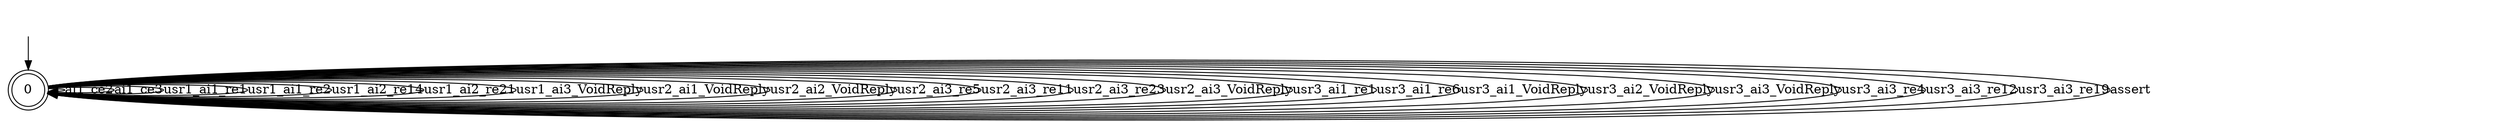 digraph T5 {
0 [label="0", shape=doublecircle];
0 -> 0  [label="ai1_ce2"];
0 -> 0  [label="ai1_ce3"];
0 -> 0  [label="usr1_ai1_re1"];
0 -> 0  [label="usr1_ai1_re2"];
0 -> 0  [label="usr1_ai2_re14"];
0 -> 0  [label="usr1_ai2_re21"];
0 -> 0  [label="usr1_ai3_VoidReply"];
0 -> 0  [label="usr2_ai1_VoidReply"];
0 -> 0  [label="usr2_ai2_VoidReply"];
0 -> 0  [label="usr2_ai3_re5"];
0 -> 0  [label="usr2_ai3_re11"];
0 -> 0  [label="usr2_ai3_re23"];
0 -> 0  [label="usr2_ai3_VoidReply"];
0 -> 0  [label="usr3_ai1_re1"];
0 -> 0  [label="usr3_ai1_re6"];
0 -> 0  [label="usr3_ai1_VoidReply"];
0 -> 0  [label="usr3_ai2_VoidReply"];
0 -> 0  [label="usr3_ai3_VoidReply"];
0 -> 0  [label="usr3_ai3_re4"];
0 -> 0  [label="usr3_ai3_re12"];
0 -> 0  [label="usr3_ai3_re19"];
0 -> 0  [label="assert"];
__start0 [label="", shape=none];
__start0 -> 0  [label=""];
}
